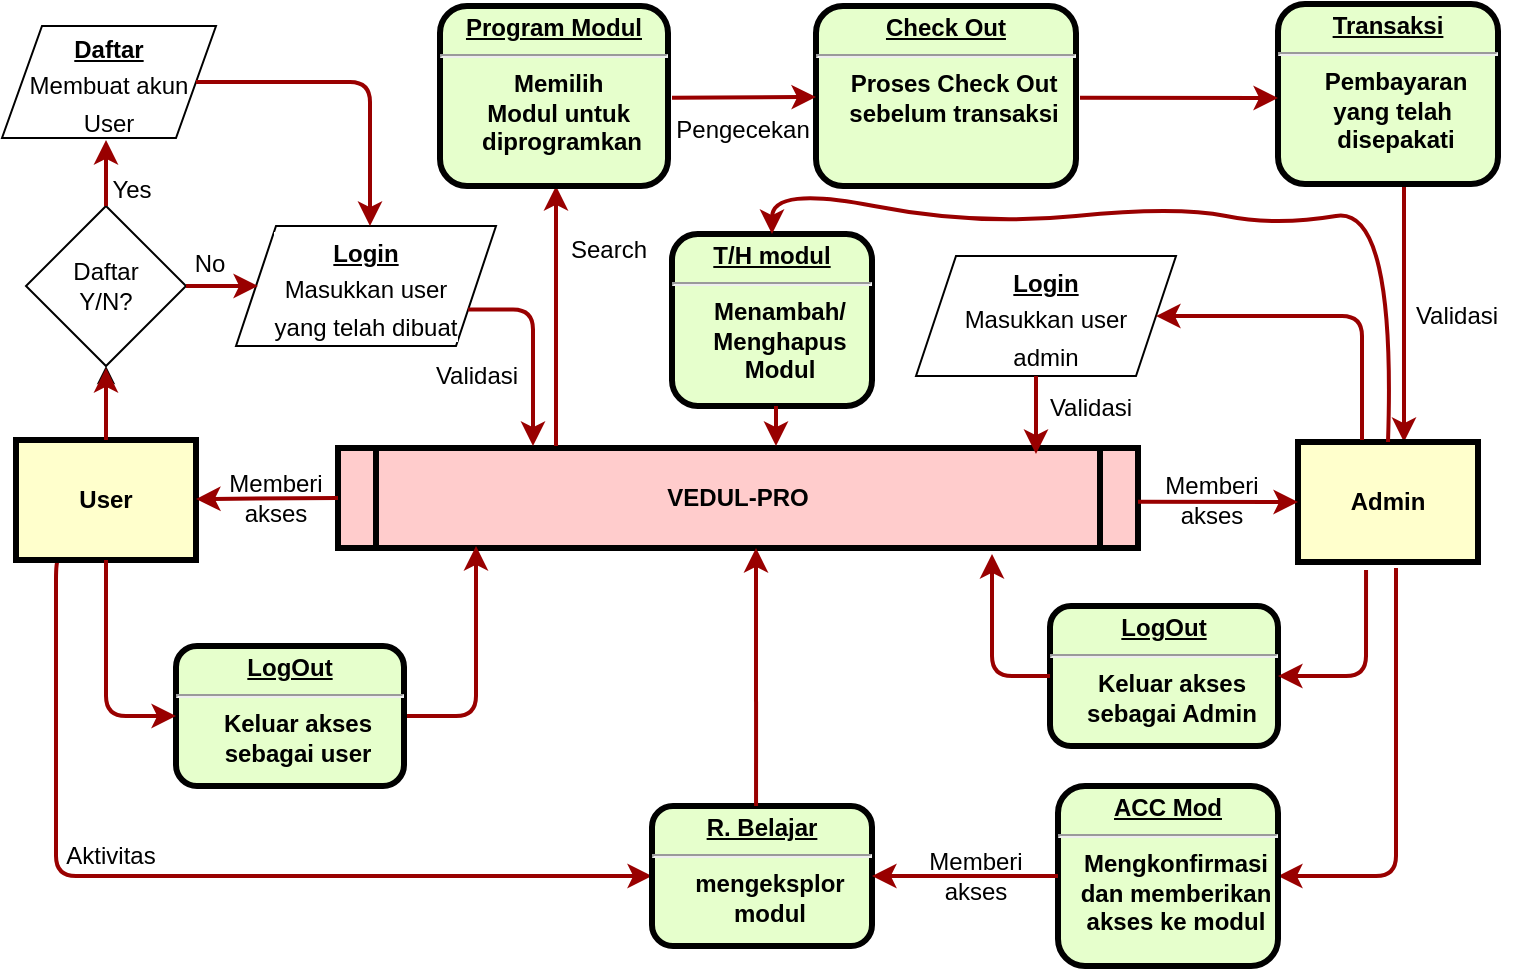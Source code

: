 <mxfile version="22.1.3" type="github">
  <diagram name="Page-1" id="c7558073-3199-34d8-9f00-42111426c3f3">
    <mxGraphModel dx="880" dy="516" grid="1" gridSize="10" guides="1" tooltips="1" connect="1" arrows="1" fold="1" page="1" pageScale="1" pageWidth="826" pageHeight="1169" background="none" math="0" shadow="0">
      <root>
        <mxCell id="0" />
        <mxCell id="1" parent="0" />
        <mxCell id="_pmVHY2hCgl-r78cv2pe-161" value="" style="edgeStyle=elbowEdgeStyle;elbow=horizontal;strokeColor=#990000;strokeWidth=2;entryX=0;entryY=0.5;entryDx=0;entryDy=0;exitX=0.25;exitY=1;exitDx=0;exitDy=0;" edge="1" parent="1" source="4" target="_pmVHY2hCgl-r78cv2pe-154">
          <mxGeometry width="100" height="100" relative="1" as="geometry">
            <mxPoint x="80" y="480" as="sourcePoint" />
            <mxPoint x="80" y="549" as="targetPoint" />
            <Array as="points">
              <mxPoint x="60" y="520" />
            </Array>
          </mxGeometry>
        </mxCell>
        <mxCell id="_pmVHY2hCgl-r78cv2pe-155" value="" style="edgeStyle=elbowEdgeStyle;elbow=horizontal;strokeColor=#990000;strokeWidth=2" edge="1" parent="1" source="_pmVHY2hCgl-r78cv2pe-145" target="15">
          <mxGeometry width="100" height="100" relative="1" as="geometry">
            <mxPoint x="734" y="270" as="sourcePoint" />
            <mxPoint x="734" y="339" as="targetPoint" />
            <Array as="points">
              <mxPoint x="734" y="309" />
            </Array>
          </mxGeometry>
        </mxCell>
        <mxCell id="_pmVHY2hCgl-r78cv2pe-112" value="" style="edgeStyle=orthogonalEdgeStyle;rounded=0;orthogonalLoop=1;jettySize=auto;html=1;" edge="1" parent="1" source="4" target="_pmVHY2hCgl-r78cv2pe-106">
          <mxGeometry relative="1" as="geometry" />
        </mxCell>
        <mxCell id="4" value="User" style="whiteSpace=wrap;align=center;verticalAlign=middle;fontStyle=1;strokeWidth=3;fillColor=#FFFFCC" parent="1" vertex="1">
          <mxGeometry x="40" y="387" width="90" height="60" as="geometry" />
        </mxCell>
        <mxCell id="5" value="VEDUL-PRO" style="shape=process;whiteSpace=wrap;align=center;verticalAlign=middle;size=0.048;fontStyle=1;strokeWidth=3;fillColor=#FFCCCC" parent="1" vertex="1">
          <mxGeometry x="201.0" y="391" width="400" height="50" as="geometry" />
        </mxCell>
        <mxCell id="15" value="Admin" style="whiteSpace=wrap;align=center;verticalAlign=middle;fontStyle=1;strokeWidth=3;fillColor=#FFFFCC" parent="1" vertex="1">
          <mxGeometry x="681.0" y="388" width="90" height="60" as="geometry" />
        </mxCell>
        <mxCell id="93" value="" style="edgeStyle=elbowEdgeStyle;elbow=horizontal;strokeColor=#990000;strokeWidth=2;entryX=0.173;entryY=0.98;entryDx=0;entryDy=0;entryPerimeter=0;exitX=1;exitY=0.5;exitDx=0;exitDy=0;" parent="1" source="_pmVHY2hCgl-r78cv2pe-163" target="5" edge="1">
          <mxGeometry width="100" height="100" relative="1" as="geometry">
            <mxPoint x="270" y="517" as="sourcePoint" />
            <mxPoint x="270" y="448" as="targetPoint" />
            <Array as="points">
              <mxPoint x="270" y="477" />
            </Array>
          </mxGeometry>
        </mxCell>
        <mxCell id="_pmVHY2hCgl-r78cv2pe-105" value="&lt;p style=&quot;margin: 0px; margin-top: 4px; text-align: center; text-decoration: underline;&quot;&gt;&lt;strong&gt;Daftar&lt;/strong&gt;&lt;/p&gt;&lt;p style=&quot;margin: 4px 0px 0px; text-align: center;&quot;&gt;Membuat akun&lt;/p&gt;&lt;p style=&quot;margin: 4px 0px 0px; text-align: center;&quot;&gt;&lt;span style=&quot;background-color: initial;&quot;&gt;User&lt;/span&gt;&lt;/p&gt;" style="shape=parallelogram;perimeter=parallelogramPerimeter;whiteSpace=wrap;html=1;fixedSize=1;" vertex="1" parent="1">
          <mxGeometry x="33" y="180" width="107" height="56" as="geometry" />
        </mxCell>
        <mxCell id="_pmVHY2hCgl-r78cv2pe-106" value="Daftar&lt;br&gt;Y/N?" style="rhombus;whiteSpace=wrap;html=1;" vertex="1" parent="1">
          <mxGeometry x="45" y="270" width="80" height="80" as="geometry" />
        </mxCell>
        <mxCell id="_pmVHY2hCgl-r78cv2pe-107" value="&lt;p style=&quot;margin: 0px; margin-top: 4px; text-align: center; text-decoration: underline;&quot;&gt;&lt;strong&gt;Login&lt;/strong&gt;&lt;/p&gt;&lt;p style=&quot;margin: 4px 0px 0px; text-align: center;&quot;&gt;Masukkan user&lt;/p&gt;&lt;p style=&quot;margin: 4px 0px 0px; text-align: center;&quot;&gt;yang telah dibuat&lt;/p&gt;" style="shape=parallelogram;perimeter=parallelogramPerimeter;whiteSpace=wrap;html=1;fixedSize=1;labelBorderColor=none;labelBackgroundColor=default;" vertex="1" parent="1">
          <mxGeometry x="150" y="280" width="130" height="60" as="geometry" />
        </mxCell>
        <mxCell id="_pmVHY2hCgl-r78cv2pe-110" value="" style="edgeStyle=elbowEdgeStyle;elbow=horizontal;strokeColor=#990000;strokeWidth=2;exitX=0.5;exitY=0;exitDx=0;exitDy=0;" edge="1" parent="1" source="4">
          <mxGeometry width="100" height="100" relative="1" as="geometry">
            <mxPoint x="85" y="420" as="sourcePoint" />
            <mxPoint x="85" y="351" as="targetPoint" />
            <Array as="points">
              <mxPoint x="85" y="380" />
            </Array>
          </mxGeometry>
        </mxCell>
        <mxCell id="_pmVHY2hCgl-r78cv2pe-111" value="" style="edgeStyle=elbowEdgeStyle;elbow=horizontal;strokeColor=#990000;strokeWidth=2;" edge="1" parent="1">
          <mxGeometry width="100" height="100" relative="1" as="geometry">
            <mxPoint x="85" y="270" as="sourcePoint" />
            <mxPoint x="85" y="237" as="targetPoint" />
            <Array as="points">
              <mxPoint x="85" y="266" />
            </Array>
          </mxGeometry>
        </mxCell>
        <mxCell id="_pmVHY2hCgl-r78cv2pe-117" value="" style="edgeStyle=elbowEdgeStyle;elbow=horizontal;strokeColor=#990000;strokeWidth=2;entryX=0;entryY=0.75;entryDx=0;entryDy=0;exitX=1;exitY=0.5;exitDx=0;exitDy=0;" edge="1" parent="1">
          <mxGeometry width="100" height="100" relative="1" as="geometry">
            <mxPoint x="125" y="310" as="sourcePoint" />
            <mxPoint x="161" y="310" as="targetPoint" />
            <Array as="points" />
          </mxGeometry>
        </mxCell>
        <mxCell id="_pmVHY2hCgl-r78cv2pe-119" value="" style="edgeStyle=elbowEdgeStyle;elbow=horizontal;strokeColor=#990000;strokeWidth=2;exitX=1;exitY=0.5;exitDx=0;exitDy=0;verticalAlign=middle;align=center;fontStyle=0;labelBorderColor=none;" edge="1" parent="1" source="_pmVHY2hCgl-r78cv2pe-105">
          <mxGeometry width="100" height="100" relative="1" as="geometry">
            <mxPoint x="217" y="211" as="sourcePoint" />
            <mxPoint x="217" y="280" as="targetPoint" />
            <Array as="points">
              <mxPoint x="217" y="240" />
            </Array>
          </mxGeometry>
        </mxCell>
        <mxCell id="_pmVHY2hCgl-r78cv2pe-120" value="Yes" style="text;html=1;strokeColor=none;fillColor=none;align=center;verticalAlign=middle;whiteSpace=wrap;rounded=0;" vertex="1" parent="1">
          <mxGeometry x="68" y="247" width="60" height="30" as="geometry" />
        </mxCell>
        <mxCell id="_pmVHY2hCgl-r78cv2pe-122" value="No" style="text;html=1;strokeColor=none;fillColor=none;align=center;verticalAlign=middle;whiteSpace=wrap;rounded=0;" vertex="1" parent="1">
          <mxGeometry x="107" y="284" width="60" height="30" as="geometry" />
        </mxCell>
        <mxCell id="_pmVHY2hCgl-r78cv2pe-128" value="" style="edgeStyle=elbowEdgeStyle;elbow=horizontal;strokeColor=#990000;strokeWidth=2;exitX=1;exitY=0.75;exitDx=0;exitDy=0;" edge="1" parent="1" source="_pmVHY2hCgl-r78cv2pe-107">
          <mxGeometry width="100" height="100" relative="1" as="geometry">
            <mxPoint x="298.5" y="314" as="sourcePoint" />
            <mxPoint x="299" y="390" as="targetPoint" />
            <Array as="points">
              <mxPoint x="298.5" y="343" />
            </Array>
          </mxGeometry>
        </mxCell>
        <mxCell id="_pmVHY2hCgl-r78cv2pe-130" value="&lt;p style=&quot;margin: 0px; margin-top: 4px; text-align: center; text-decoration: underline;&quot;&gt;&lt;strong&gt;Login&lt;/strong&gt;&lt;/p&gt;&lt;p style=&quot;margin: 4px 0px 0px; text-align: center;&quot;&gt;Masukkan user&lt;/p&gt;&lt;p style=&quot;margin: 4px 0px 0px; text-align: center;&quot;&gt;admin&lt;/p&gt;" style="shape=parallelogram;perimeter=parallelogramPerimeter;whiteSpace=wrap;html=1;fixedSize=1;" vertex="1" parent="1">
          <mxGeometry x="490" y="295" width="130" height="60" as="geometry" />
        </mxCell>
        <mxCell id="_pmVHY2hCgl-r78cv2pe-137" value="" style="edgeStyle=elbowEdgeStyle;elbow=horizontal;strokeColor=#990000;strokeWidth=2" edge="1" parent="1">
          <mxGeometry width="100" height="100" relative="1" as="geometry">
            <mxPoint x="310" y="390" as="sourcePoint" />
            <mxPoint x="310" y="260" as="targetPoint" />
            <Array as="points">
              <mxPoint x="310" y="350" />
            </Array>
          </mxGeometry>
        </mxCell>
        <mxCell id="_pmVHY2hCgl-r78cv2pe-138" value="&lt;p style=&quot;margin: 4px 0px 0px; text-decoration: underline;&quot;&gt;&lt;strong&gt;Program Modul&lt;/strong&gt;&lt;/p&gt;&lt;hr&gt;&lt;p style=&quot;margin: 0px; margin-left: 8px;&quot;&gt;&lt;span style=&quot;background-color: initial;&quot;&gt;Memilih&amp;nbsp;&lt;/span&gt;&lt;/p&gt;&lt;p style=&quot;margin: 0px; margin-left: 8px;&quot;&gt;&lt;span style=&quot;background-color: initial;&quot;&gt;Modul&amp;nbsp;&lt;/span&gt;&lt;span style=&quot;background-color: initial;&quot;&gt;untuk&amp;nbsp;&lt;/span&gt;&lt;/p&gt;&lt;p style=&quot;margin: 0px; margin-left: 8px;&quot;&gt;&lt;span style=&quot;background-color: initial;&quot;&gt;diprogramkan&lt;/span&gt;&lt;/p&gt;" style="verticalAlign=middle;align=center;overflow=fill;fontSize=12;fontFamily=Helvetica;html=1;rounded=1;fontStyle=1;strokeWidth=3;fillColor=#E6FFCC" vertex="1" parent="1">
          <mxGeometry x="252" y="170" width="114" height="90" as="geometry" />
        </mxCell>
        <mxCell id="_pmVHY2hCgl-r78cv2pe-139" value="&lt;p style=&quot;margin: 4px 0px 0px; text-decoration: underline;&quot;&gt;&lt;strong&gt;Check Out&lt;/strong&gt;&lt;/p&gt;&lt;hr style=&quot;&quot;&gt;&lt;p style=&quot;margin: 0px 0px 0px 8px;&quot;&gt;Proses Check Out&lt;/p&gt;&lt;p style=&quot;margin: 0px 0px 0px 8px;&quot;&gt;sebelum transaksi&lt;/p&gt;" style="verticalAlign=middle;align=center;overflow=fill;fontSize=12;fontFamily=Helvetica;html=1;rounded=1;fontStyle=1;strokeWidth=3;fillColor=#E6FFCC" vertex="1" parent="1">
          <mxGeometry x="440" y="170" width="130" height="90" as="geometry" />
        </mxCell>
        <mxCell id="_pmVHY2hCgl-r78cv2pe-140" value="" style="edgeStyle=elbowEdgeStyle;elbow=vertical;strokeColor=#990000;strokeWidth=2;entryX=0;entryY=0.5;entryDx=0;entryDy=0;" edge="1" parent="1" target="_pmVHY2hCgl-r78cv2pe-139">
          <mxGeometry width="100" height="100" relative="1" as="geometry">
            <mxPoint x="368" y="215.88" as="sourcePoint" />
            <mxPoint x="458" y="216.88" as="targetPoint" />
          </mxGeometry>
        </mxCell>
        <mxCell id="_pmVHY2hCgl-r78cv2pe-145" value="&lt;p style=&quot;margin: 0px; margin-top: 4px; text-align: center; text-decoration: underline;&quot;&gt;&lt;strong&gt;Transaksi&lt;/strong&gt;&lt;/p&gt;&lt;hr&gt;&lt;p style=&quot;margin: 0px; margin-left: 8px;&quot;&gt;Pembayaran&lt;br&gt;yang telah&amp;nbsp;&lt;br&gt;disepakati&lt;/p&gt;" style="verticalAlign=middle;align=center;overflow=fill;fontSize=12;fontFamily=Helvetica;html=1;rounded=1;fontStyle=1;strokeWidth=3;fillColor=#E6FFCC" vertex="1" parent="1">
          <mxGeometry x="671" y="169" width="110" height="90" as="geometry" />
        </mxCell>
        <mxCell id="_pmVHY2hCgl-r78cv2pe-146" value="" style="edgeStyle=elbowEdgeStyle;elbow=vertical;strokeColor=#990000;strokeWidth=2;" edge="1" parent="1" target="_pmVHY2hCgl-r78cv2pe-145">
          <mxGeometry width="100" height="100" relative="1" as="geometry">
            <mxPoint x="572" y="215.88" as="sourcePoint" />
            <mxPoint x="670" y="215" as="targetPoint" />
          </mxGeometry>
        </mxCell>
        <mxCell id="_pmVHY2hCgl-r78cv2pe-151" value="" style="edgeStyle=elbowEdgeStyle;elbow=horizontal;strokeColor=#990000;strokeWidth=2;entryX=1;entryY=0.5;entryDx=0;entryDy=0;" edge="1" parent="1" target="_pmVHY2hCgl-r78cv2pe-153">
          <mxGeometry width="100" height="100" relative="1" as="geometry">
            <mxPoint x="730" y="451" as="sourcePoint" />
            <mxPoint x="730" y="490" as="targetPoint" />
            <Array as="points">
              <mxPoint x="730" y="490" />
            </Array>
          </mxGeometry>
        </mxCell>
        <mxCell id="_pmVHY2hCgl-r78cv2pe-152" value="" style="edgeStyle=elbowEdgeStyle;elbow=horizontal;strokeColor=#990000;strokeWidth=2;entryX=1;entryY=0.5;entryDx=0;entryDy=0;" edge="1" parent="1" target="_pmVHY2hCgl-r78cv2pe-130">
          <mxGeometry width="100" height="100" relative="1" as="geometry">
            <mxPoint x="713" y="387" as="sourcePoint" />
            <mxPoint x="660" y="320" as="targetPoint" />
            <Array as="points">
              <mxPoint x="713" y="347" />
            </Array>
          </mxGeometry>
        </mxCell>
        <mxCell id="_pmVHY2hCgl-r78cv2pe-153" value="&lt;p style=&quot;margin: 0px; margin-top: 4px; text-align: center; text-decoration: underline;&quot;&gt;ACC Mod&lt;/p&gt;&lt;hr&gt;&lt;p style=&quot;margin: 0px; margin-left: 8px;&quot;&gt;Mengkonfirmasi&lt;/p&gt;&lt;p style=&quot;margin: 0px; margin-left: 8px;&quot;&gt;dan memberikan&lt;/p&gt;&lt;p style=&quot;margin: 0px; margin-left: 8px;&quot;&gt;akses ke modul&lt;/p&gt;" style="verticalAlign=middle;align=center;overflow=fill;fontSize=12;fontFamily=Helvetica;html=1;rounded=1;fontStyle=1;strokeWidth=3;fillColor=#E6FFCC" vertex="1" parent="1">
          <mxGeometry x="561" y="560" width="110" height="90" as="geometry" />
        </mxCell>
        <mxCell id="_pmVHY2hCgl-r78cv2pe-154" value="&lt;p style=&quot;margin: 0px; margin-top: 4px; text-align: center; text-decoration: underline;&quot;&gt;R. Belajar&lt;/p&gt;&lt;hr&gt;&lt;p style=&quot;margin: 0px; margin-left: 8px;&quot;&gt;mengeksplor&lt;/p&gt;&lt;p style=&quot;margin: 0px; margin-left: 8px;&quot;&gt;modul&lt;/p&gt;" style="verticalAlign=middle;align=center;overflow=fill;fontSize=12;fontFamily=Helvetica;html=1;rounded=1;fontStyle=1;strokeWidth=3;fillColor=#E6FFCC" vertex="1" parent="1">
          <mxGeometry x="358" y="570" width="110" height="70" as="geometry" />
        </mxCell>
        <mxCell id="_pmVHY2hCgl-r78cv2pe-158" value="" style="edgeStyle=elbowEdgeStyle;elbow=horizontal;strokeColor=#990000;strokeWidth=2;entryX=0.898;entryY=0.06;entryDx=0;entryDy=0;entryPerimeter=0;" edge="1" parent="1" source="_pmVHY2hCgl-r78cv2pe-130">
          <mxGeometry width="100" height="100" relative="1" as="geometry">
            <mxPoint x="550" y="350" as="sourcePoint" />
            <mxPoint x="550.2" y="394" as="targetPoint" />
            <Array as="points">
              <mxPoint x="550" y="379" />
            </Array>
          </mxGeometry>
        </mxCell>
        <mxCell id="_pmVHY2hCgl-r78cv2pe-163" value="&lt;p style=&quot;margin: 4px 0px 0px; text-decoration: underline;&quot;&gt;LogOut&lt;/p&gt;&lt;hr&gt;&lt;p style=&quot;margin: 0px; margin-left: 8px;&quot;&gt;Keluar akses&lt;/p&gt;&lt;p style=&quot;margin: 0px; margin-left: 8px;&quot;&gt;sebagai user&lt;/p&gt;" style="verticalAlign=middle;align=center;overflow=fill;fontSize=12;fontFamily=Helvetica;html=1;rounded=1;fontStyle=1;strokeWidth=3;fillColor=#E6FFCC" vertex="1" parent="1">
          <mxGeometry x="120" y="490" width="114" height="70" as="geometry" />
        </mxCell>
        <mxCell id="_pmVHY2hCgl-r78cv2pe-164" value="" style="edgeStyle=elbowEdgeStyle;elbow=horizontal;strokeColor=#990000;strokeWidth=2;exitX=0.5;exitY=1;exitDx=0;exitDy=0;entryX=0;entryY=0.5;entryDx=0;entryDy=0;" edge="1" parent="1" source="4" target="_pmVHY2hCgl-r78cv2pe-163">
          <mxGeometry width="100" height="100" relative="1" as="geometry">
            <mxPoint x="80" y="460" as="sourcePoint" />
            <mxPoint x="50" y="532" as="targetPoint" />
            <Array as="points">
              <mxPoint x="85" y="490" />
            </Array>
          </mxGeometry>
        </mxCell>
        <mxCell id="_pmVHY2hCgl-r78cv2pe-166" value="&lt;p style=&quot;margin: 4px 0px 0px; text-decoration: underline;&quot;&gt;LogOut&lt;/p&gt;&lt;hr&gt;&lt;p style=&quot;margin: 0px; margin-left: 8px;&quot;&gt;Keluar akses&lt;/p&gt;&lt;p style=&quot;margin: 0px; margin-left: 8px;&quot;&gt;sebagai Admin&lt;/p&gt;" style="verticalAlign=middle;align=center;overflow=fill;fontSize=12;fontFamily=Helvetica;html=1;rounded=1;fontStyle=1;strokeWidth=3;fillColor=#E6FFCC" vertex="1" parent="1">
          <mxGeometry x="557" y="470" width="114" height="70" as="geometry" />
        </mxCell>
        <mxCell id="_pmVHY2hCgl-r78cv2pe-168" value="" style="edgeStyle=elbowEdgeStyle;elbow=horizontal;strokeColor=#990000;strokeWidth=2;exitX=0;exitY=0.5;exitDx=0;exitDy=0;entryX=0.818;entryY=1.06;entryDx=0;entryDy=0;entryPerimeter=0;" edge="1" parent="1" source="_pmVHY2hCgl-r78cv2pe-166" target="5">
          <mxGeometry width="100" height="100" relative="1" as="geometry">
            <mxPoint x="555" y="519" as="sourcePoint" />
            <mxPoint x="520" y="441" as="targetPoint" />
            <Array as="points">
              <mxPoint x="528" y="480" />
            </Array>
          </mxGeometry>
        </mxCell>
        <mxCell id="_pmVHY2hCgl-r78cv2pe-169" value="" style="edgeStyle=elbowEdgeStyle;elbow=horizontal;strokeColor=#990000;strokeWidth=2;exitX=0.378;exitY=1.067;exitDx=0;exitDy=0;entryX=1;entryY=0.5;entryDx=0;entryDy=0;exitPerimeter=0;" edge="1" parent="1" source="15" target="_pmVHY2hCgl-r78cv2pe-166">
          <mxGeometry width="100" height="100" relative="1" as="geometry">
            <mxPoint x="720" y="470" as="sourcePoint" />
            <mxPoint x="681" y="532" as="targetPoint" />
            <Array as="points">
              <mxPoint x="715" y="480" />
            </Array>
          </mxGeometry>
        </mxCell>
        <mxCell id="_pmVHY2hCgl-r78cv2pe-170" value="Memberi akses" style="text;html=1;strokeColor=none;fillColor=none;align=center;verticalAlign=middle;whiteSpace=wrap;rounded=0;" vertex="1" parent="1">
          <mxGeometry x="140" y="401" width="60" height="30" as="geometry" />
        </mxCell>
        <mxCell id="_pmVHY2hCgl-r78cv2pe-162" value="" style="edgeStyle=elbowEdgeStyle;elbow=vertical;strokeColor=#990000;strokeWidth=2;entryX=1;entryY=0.5;entryDx=0;entryDy=0;exitX=0;exitY=0.5;exitDx=0;exitDy=0;" edge="1" parent="1" source="5" target="4">
          <mxGeometry width="100" height="100" relative="1" as="geometry">
            <mxPoint x="201" y="420" as="sourcePoint" />
            <mxPoint x="140" y="427.88" as="targetPoint" />
          </mxGeometry>
        </mxCell>
        <mxCell id="_pmVHY2hCgl-r78cv2pe-172" value="Memberi akses" style="text;html=1;strokeColor=none;fillColor=none;align=center;verticalAlign=middle;whiteSpace=wrap;rounded=0;" vertex="1" parent="1">
          <mxGeometry x="608" y="402" width="60" height="30" as="geometry" />
        </mxCell>
        <mxCell id="_pmVHY2hCgl-r78cv2pe-98" value="" style="edgeStyle=elbowEdgeStyle;elbow=vertical;strokeColor=#990000;strokeWidth=2;entryX=0;entryY=0.5;entryDx=0;entryDy=0;" edge="1" parent="1" target="15">
          <mxGeometry width="100" height="100" relative="1" as="geometry">
            <mxPoint x="601" y="417.88" as="sourcePoint" />
            <mxPoint x="691" y="418.88" as="targetPoint" />
          </mxGeometry>
        </mxCell>
        <mxCell id="_pmVHY2hCgl-r78cv2pe-175" value="Validasi" style="text;html=1;align=center;verticalAlign=middle;resizable=0;points=[];autosize=1;strokeColor=none;fillColor=none;" vertex="1" parent="1">
          <mxGeometry x="240" y="340" width="60" height="30" as="geometry" />
        </mxCell>
        <mxCell id="_pmVHY2hCgl-r78cv2pe-176" value="Validasi" style="text;html=1;align=center;verticalAlign=middle;resizable=0;points=[];autosize=1;strokeColor=none;fillColor=none;" vertex="1" parent="1">
          <mxGeometry x="547" y="356" width="60" height="30" as="geometry" />
        </mxCell>
        <mxCell id="_pmVHY2hCgl-r78cv2pe-177" value="Validasi" style="text;html=1;align=center;verticalAlign=middle;resizable=0;points=[];autosize=1;strokeColor=none;fillColor=none;" vertex="1" parent="1">
          <mxGeometry x="730" y="310" width="60" height="30" as="geometry" />
        </mxCell>
        <mxCell id="_pmVHY2hCgl-r78cv2pe-178" value="Aktivitas" style="text;html=1;align=center;verticalAlign=middle;resizable=0;points=[];autosize=1;strokeColor=none;fillColor=none;" vertex="1" parent="1">
          <mxGeometry x="51.5" y="580" width="70" height="30" as="geometry" />
        </mxCell>
        <mxCell id="_pmVHY2hCgl-r78cv2pe-179" value="Search" style="text;html=1;align=center;verticalAlign=middle;resizable=0;points=[];autosize=1;strokeColor=none;fillColor=none;" vertex="1" parent="1">
          <mxGeometry x="306" y="277" width="60" height="30" as="geometry" />
        </mxCell>
        <mxCell id="_pmVHY2hCgl-r78cv2pe-180" value="Pengecekan" style="text;html=1;align=center;verticalAlign=middle;resizable=0;points=[];autosize=1;strokeColor=none;fillColor=none;" vertex="1" parent="1">
          <mxGeometry x="358" y="217" width="90" height="30" as="geometry" />
        </mxCell>
        <mxCell id="_pmVHY2hCgl-r78cv2pe-181" value="" style="edgeStyle=elbowEdgeStyle;elbow=horizontal;strokeColor=#990000;strokeWidth=2;exitX=0.473;exitY=0;exitDx=0;exitDy=0;exitPerimeter=0;entryX=0.523;entryY=1;entryDx=0;entryDy=0;entryPerimeter=0;" edge="1" parent="1" source="_pmVHY2hCgl-r78cv2pe-154" target="5">
          <mxGeometry width="100" height="100" relative="1" as="geometry">
            <mxPoint x="420" y="570" as="sourcePoint" />
            <mxPoint x="413" y="450" as="targetPoint" />
            <Array as="points">
              <mxPoint x="410" y="500" />
            </Array>
          </mxGeometry>
        </mxCell>
        <mxCell id="_pmVHY2hCgl-r78cv2pe-183" value="Memberi akses" style="text;html=1;strokeColor=none;fillColor=none;align=center;verticalAlign=middle;whiteSpace=wrap;rounded=0;" vertex="1" parent="1">
          <mxGeometry x="490" y="590" width="60" height="30" as="geometry" />
        </mxCell>
        <mxCell id="_pmVHY2hCgl-r78cv2pe-159" value="" style="edgeStyle=elbowEdgeStyle;elbow=vertical;strokeColor=#990000;strokeWidth=2;exitX=0;exitY=0.5;exitDx=0;exitDy=0;entryX=1;entryY=0.5;entryDx=0;entryDy=0;" edge="1" parent="1" source="_pmVHY2hCgl-r78cv2pe-153" target="_pmVHY2hCgl-r78cv2pe-154">
          <mxGeometry width="100" height="100" relative="1" as="geometry">
            <mxPoint x="560" y="565.97" as="sourcePoint" />
            <mxPoint x="456" y="566" as="targetPoint" />
          </mxGeometry>
        </mxCell>
        <mxCell id="_pmVHY2hCgl-r78cv2pe-185" value="&lt;p style=&quot;margin: 0px; margin-top: 4px; text-align: center; text-decoration: underline;&quot;&gt;T/H modul&lt;/p&gt;&lt;hr&gt;&lt;p style=&quot;margin: 0px; margin-left: 8px;&quot;&gt;Menambah/&lt;/p&gt;&lt;p style=&quot;margin: 0px; margin-left: 8px;&quot;&gt;Menghapus&lt;/p&gt;&lt;p style=&quot;margin: 0px; margin-left: 8px;&quot;&gt;Modul&lt;/p&gt;" style="verticalAlign=middle;align=center;overflow=fill;fontSize=12;fontFamily=Helvetica;html=1;rounded=1;fontStyle=1;strokeWidth=3;fillColor=#E6FFCC" vertex="1" parent="1">
          <mxGeometry x="368" y="284" width="100" height="86" as="geometry" />
        </mxCell>
        <mxCell id="_pmVHY2hCgl-r78cv2pe-187" value="" style="curved=1;endArrow=classic;html=1;rounded=0;exitX=0.5;exitY=0;exitDx=0;exitDy=0;entryX=0.5;entryY=0;entryDx=0;entryDy=0;strokeColor=#990000;strokeWidth=2;" edge="1" parent="1" source="15" target="_pmVHY2hCgl-r78cv2pe-185">
          <mxGeometry width="50" height="50" relative="1" as="geometry">
            <mxPoint x="640" y="310" as="sourcePoint" />
            <mxPoint x="690" y="260" as="targetPoint" />
            <Array as="points">
              <mxPoint x="730" y="270" />
              <mxPoint x="670" y="280" />
              <mxPoint x="620" y="270" />
              <mxPoint x="520" y="280" />
              <mxPoint x="418" y="260" />
            </Array>
          </mxGeometry>
        </mxCell>
        <mxCell id="_pmVHY2hCgl-r78cv2pe-189" value="" style="edgeStyle=elbowEdgeStyle;elbow=horizontal;strokeColor=#990000;strokeWidth=2;" edge="1" parent="1">
          <mxGeometry width="100" height="100" relative="1" as="geometry">
            <mxPoint x="420" y="370" as="sourcePoint" />
            <mxPoint x="420" y="390" as="targetPoint" />
            <Array as="points" />
          </mxGeometry>
        </mxCell>
      </root>
    </mxGraphModel>
  </diagram>
</mxfile>
